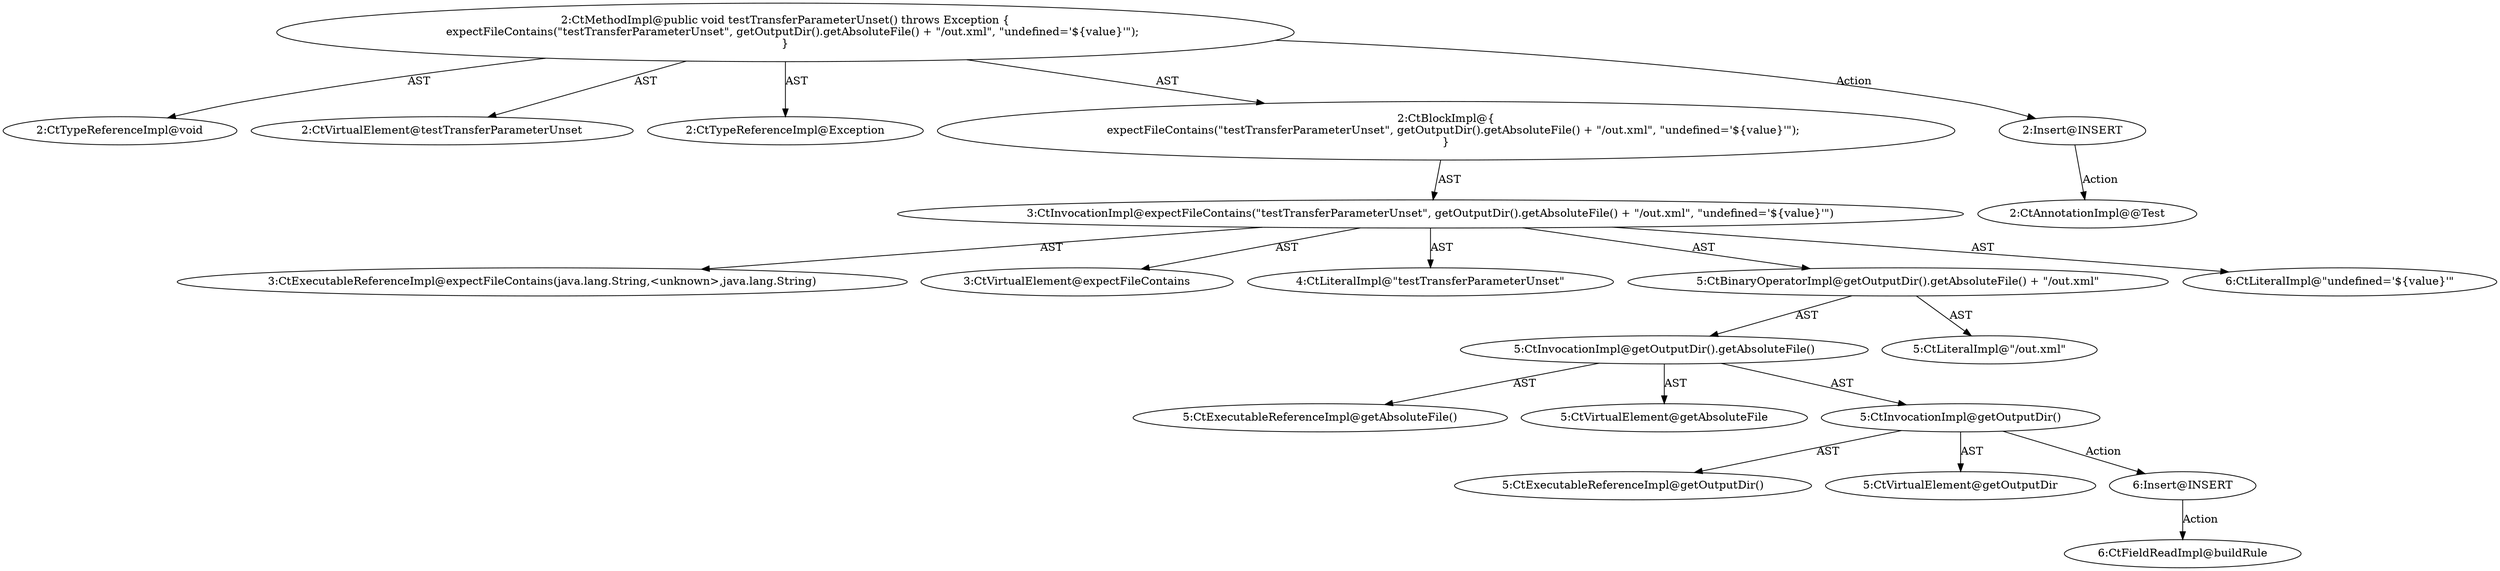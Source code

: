 digraph "testTransferParameterUnset#?" {
0 [label="2:CtTypeReferenceImpl@void" shape=ellipse]
1 [label="2:CtVirtualElement@testTransferParameterUnset" shape=ellipse]
2 [label="2:CtTypeReferenceImpl@Exception" shape=ellipse]
3 [label="3:CtExecutableReferenceImpl@expectFileContains(java.lang.String,<unknown>,java.lang.String)" shape=ellipse]
4 [label="3:CtVirtualElement@expectFileContains" shape=ellipse]
5 [label="4:CtLiteralImpl@\"testTransferParameterUnset\"" shape=ellipse]
6 [label="5:CtExecutableReferenceImpl@getAbsoluteFile()" shape=ellipse]
7 [label="5:CtVirtualElement@getAbsoluteFile" shape=ellipse]
8 [label="5:CtExecutableReferenceImpl@getOutputDir()" shape=ellipse]
9 [label="5:CtVirtualElement@getOutputDir" shape=ellipse]
10 [label="5:CtInvocationImpl@getOutputDir()" shape=ellipse]
11 [label="5:CtInvocationImpl@getOutputDir().getAbsoluteFile()" shape=ellipse]
12 [label="5:CtLiteralImpl@\"/out.xml\"" shape=ellipse]
13 [label="5:CtBinaryOperatorImpl@getOutputDir().getAbsoluteFile() + \"/out.xml\"" shape=ellipse]
14 [label="6:CtLiteralImpl@\"undefined='$\{value\}'\"" shape=ellipse]
15 [label="3:CtInvocationImpl@expectFileContains(\"testTransferParameterUnset\", getOutputDir().getAbsoluteFile() + \"/out.xml\", \"undefined='$\{value\}'\")" shape=ellipse]
16 [label="2:CtBlockImpl@\{
    expectFileContains(\"testTransferParameterUnset\", getOutputDir().getAbsoluteFile() + \"/out.xml\", \"undefined='$\{value\}'\");
\}" shape=ellipse]
17 [label="2:CtMethodImpl@public void testTransferParameterUnset() throws Exception \{
    expectFileContains(\"testTransferParameterUnset\", getOutputDir().getAbsoluteFile() + \"/out.xml\", \"undefined='$\{value\}'\");
\}" shape=ellipse]
18 [label="2:Insert@INSERT" shape=ellipse]
19 [label="2:CtAnnotationImpl@@Test" shape=ellipse]
20 [label="6:Insert@INSERT" shape=ellipse]
21 [label="6:CtFieldReadImpl@buildRule" shape=ellipse]
10 -> 9 [label="AST"];
10 -> 8 [label="AST"];
10 -> 20 [label="Action"];
11 -> 7 [label="AST"];
11 -> 10 [label="AST"];
11 -> 6 [label="AST"];
13 -> 11 [label="AST"];
13 -> 12 [label="AST"];
15 -> 4 [label="AST"];
15 -> 3 [label="AST"];
15 -> 5 [label="AST"];
15 -> 13 [label="AST"];
15 -> 14 [label="AST"];
16 -> 15 [label="AST"];
17 -> 1 [label="AST"];
17 -> 0 [label="AST"];
17 -> 2 [label="AST"];
17 -> 16 [label="AST"];
17 -> 18 [label="Action"];
18 -> 19 [label="Action"];
20 -> 21 [label="Action"];
}